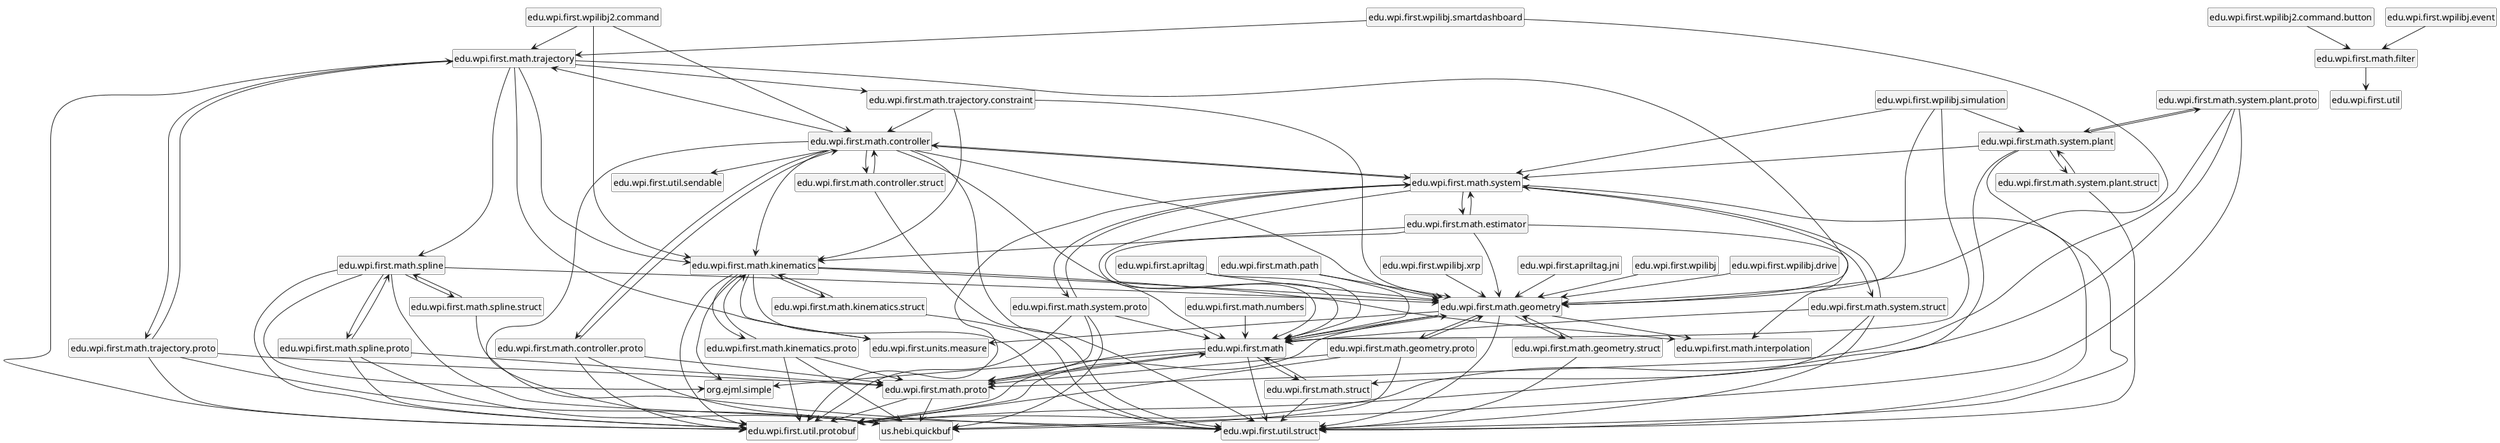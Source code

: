 @startuml
    !pragma layout smetana
    skinparam backgroundcolor transparent
    set namespaceSeparator none
    hide circle
    hide empty fields
    hide empty methods
    edu.wpi.first.apriltag --> edu.wpi.first.math.geometry
    edu.wpi.first.apriltag --> edu.wpi.first.math
    edu.wpi.first.apriltag.jni --> edu.wpi.first.math.geometry
    edu.wpi.first.wpilibj2.command --> edu.wpi.first.math.trajectory
    edu.wpi.first.wpilibj2.command --> edu.wpi.first.math.controller
    edu.wpi.first.wpilibj2.command --> edu.wpi.first.math.kinematics
    edu.wpi.first.wpilibj2.command.button --> edu.wpi.first.math.filter
    edu.wpi.first.wpilibj --> edu.wpi.first.math.geometry
    edu.wpi.first.wpilibj.event --> edu.wpi.first.math.filter
    edu.wpi.first.wpilibj.drive --> edu.wpi.first.math.geometry
    edu.wpi.first.wpilibj.simulation --> edu.wpi.first.math.system.plant
    edu.wpi.first.wpilibj.simulation --> edu.wpi.first.math.system
    edu.wpi.first.wpilibj.simulation --> edu.wpi.first.math
    edu.wpi.first.wpilibj.simulation --> edu.wpi.first.math.geometry
    edu.wpi.first.wpilibj.smartdashboard --> edu.wpi.first.math.geometry
    edu.wpi.first.wpilibj.smartdashboard --> edu.wpi.first.math.trajectory
    edu.wpi.first.math.filter --> edu.wpi.first.util
    edu.wpi.first.math --> edu.wpi.first.math.geometry
    edu.wpi.first.math --> edu.wpi.first.util.protobuf
    edu.wpi.first.math --> edu.wpi.first.util.struct
    edu.wpi.first.math --> org.ejml.simple
    edu.wpi.first.math --> edu.wpi.first.math.proto
    edu.wpi.first.math --> edu.wpi.first.math.struct
    edu.wpi.first.math.proto --> us.hebi.quickbuf
    edu.wpi.first.math.proto --> edu.wpi.first.util.protobuf
    edu.wpi.first.math.proto --> edu.wpi.first.math
    edu.wpi.first.math.spline --> org.ejml.simple
    edu.wpi.first.math.spline --> edu.wpi.first.math.geometry
    edu.wpi.first.math.spline --> edu.wpi.first.util.protobuf
    edu.wpi.first.math.spline --> edu.wpi.first.util.struct
    edu.wpi.first.math.spline --> edu.wpi.first.math.spline.proto
    edu.wpi.first.math.spline --> edu.wpi.first.math.spline.struct
    edu.wpi.first.math.spline.proto --> edu.wpi.first.util.protobuf
    edu.wpi.first.math.spline.proto --> us.hebi.quickbuf
    edu.wpi.first.math.spline.proto --> edu.wpi.first.math.proto
    edu.wpi.first.math.spline.proto --> edu.wpi.first.math.spline
    edu.wpi.first.math.spline.struct --> edu.wpi.first.util.struct
    edu.wpi.first.math.spline.struct --> edu.wpi.first.math.spline
    edu.wpi.first.math.system --> edu.wpi.first.math
    edu.wpi.first.math.system --> edu.wpi.first.util.protobuf
    edu.wpi.first.math.system --> edu.wpi.first.util.struct
    edu.wpi.first.math.system --> edu.wpi.first.math.system.proto
    edu.wpi.first.math.system --> edu.wpi.first.math.system.struct
    edu.wpi.first.math.system --> edu.wpi.first.math.controller
    edu.wpi.first.math.system --> edu.wpi.first.math.estimator
    edu.wpi.first.math.system.proto --> edu.wpi.first.util.protobuf
    edu.wpi.first.math.system.proto --> edu.wpi.first.math
    edu.wpi.first.math.system.proto --> us.hebi.quickbuf
    edu.wpi.first.math.system.proto --> edu.wpi.first.math.proto
    edu.wpi.first.math.system.proto --> edu.wpi.first.math.system
    edu.wpi.first.math.system.plant.proto --> edu.wpi.first.util.protobuf
    edu.wpi.first.math.system.plant.proto --> us.hebi.quickbuf
    edu.wpi.first.math.system.plant.proto --> edu.wpi.first.math.proto
    edu.wpi.first.math.system.plant.proto --> edu.wpi.first.math.system.plant
    edu.wpi.first.math.system.plant --> edu.wpi.first.util.protobuf
    edu.wpi.first.math.system.plant --> edu.wpi.first.util.struct
    edu.wpi.first.math.system.plant --> edu.wpi.first.math.system.plant.proto
    edu.wpi.first.math.system.plant --> edu.wpi.first.math.system.plant.struct
    edu.wpi.first.math.system.plant --> edu.wpi.first.math.system
    edu.wpi.first.math.system.plant.struct --> edu.wpi.first.util.struct
    edu.wpi.first.math.system.plant.struct --> edu.wpi.first.math.system.plant
    edu.wpi.first.math.system.struct --> edu.wpi.first.util.struct
    edu.wpi.first.math.system.struct --> edu.wpi.first.math.struct
    edu.wpi.first.math.system.struct --> edu.wpi.first.math
    edu.wpi.first.math.system.struct --> edu.wpi.first.math.system
    edu.wpi.first.math.path --> edu.wpi.first.math.geometry
    edu.wpi.first.math.path --> edu.wpi.first.math
    edu.wpi.first.math.trajectory.proto --> edu.wpi.first.util.protobuf
    edu.wpi.first.math.trajectory.proto --> us.hebi.quickbuf
    edu.wpi.first.math.trajectory.proto --> edu.wpi.first.math.proto
    edu.wpi.first.math.trajectory.proto --> edu.wpi.first.math.trajectory
    edu.wpi.first.math.trajectory --> edu.wpi.first.math.geometry
    edu.wpi.first.math.trajectory --> edu.wpi.first.math.spline
    edu.wpi.first.math.trajectory --> edu.wpi.first.util.protobuf
    edu.wpi.first.math.trajectory --> edu.wpi.first.math.trajectory.proto
    edu.wpi.first.math.trajectory --> edu.wpi.first.units.measure
    edu.wpi.first.math.trajectory --> edu.wpi.first.math.trajectory.constraint
    edu.wpi.first.math.trajectory --> edu.wpi.first.math.kinematics
    edu.wpi.first.math.trajectory.constraint --> edu.wpi.first.math.geometry
    edu.wpi.first.math.trajectory.constraint --> edu.wpi.first.math.kinematics
    edu.wpi.first.math.trajectory.constraint --> edu.wpi.first.math.controller
    edu.wpi.first.math.kinematics --> edu.wpi.first.util.protobuf
    edu.wpi.first.math.kinematics --> edu.wpi.first.util.struct
    edu.wpi.first.math.kinematics --> edu.wpi.first.math.kinematics.proto
    edu.wpi.first.math.kinematics --> edu.wpi.first.math.kinematics.struct
    edu.wpi.first.math.kinematics --> edu.wpi.first.units.measure
    edu.wpi.first.math.kinematics --> edu.wpi.first.math.geometry
    edu.wpi.first.math.kinematics --> edu.wpi.first.math.interpolation
    edu.wpi.first.math.kinematics --> org.ejml.simple
    edu.wpi.first.math.kinematics.proto --> edu.wpi.first.util.protobuf
    edu.wpi.first.math.kinematics.proto --> us.hebi.quickbuf
    edu.wpi.first.math.kinematics.proto --> edu.wpi.first.math.proto
    edu.wpi.first.math.kinematics.proto --> edu.wpi.first.math.kinematics
    edu.wpi.first.math.kinematics.struct --> edu.wpi.first.util.struct
    edu.wpi.first.math.kinematics.struct --> edu.wpi.first.math.kinematics
    edu.wpi.first.math.struct --> edu.wpi.first.util.struct
    edu.wpi.first.math.struct --> edu.wpi.first.math
    edu.wpi.first.math.controller.proto --> edu.wpi.first.util.protobuf
    edu.wpi.first.math.controller.proto --> us.hebi.quickbuf
    edu.wpi.first.math.controller.proto --> edu.wpi.first.math.proto
    edu.wpi.first.math.controller.proto --> edu.wpi.first.math.controller
    edu.wpi.first.math.controller --> edu.wpi.first.math
    edu.wpi.first.math.controller --> edu.wpi.first.math.system
    edu.wpi.first.math.controller --> edu.wpi.first.math.geometry
    edu.wpi.first.math.controller --> edu.wpi.first.math.trajectory
    edu.wpi.first.math.controller --> edu.wpi.first.util.protobuf
    edu.wpi.first.math.controller --> edu.wpi.first.util.struct
    edu.wpi.first.math.controller --> edu.wpi.first.math.controller.struct
    edu.wpi.first.math.controller --> edu.wpi.first.math.controller.proto
    edu.wpi.first.math.controller --> edu.wpi.first.math.kinematics
    edu.wpi.first.math.controller --> edu.wpi.first.util.sendable
    edu.wpi.first.math.controller.struct --> edu.wpi.first.util.struct
    edu.wpi.first.math.controller.struct --> edu.wpi.first.math.controller
    edu.wpi.first.math.estimator --> edu.wpi.first.math
    edu.wpi.first.math.estimator --> edu.wpi.first.math.kinematics
    edu.wpi.first.math.estimator --> edu.wpi.first.math.geometry
    edu.wpi.first.math.estimator --> edu.wpi.first.math.interpolation
    edu.wpi.first.math.estimator --> edu.wpi.first.math.system
    edu.wpi.first.math.geometry --> edu.wpi.first.util.protobuf
    edu.wpi.first.math.geometry --> edu.wpi.first.util.struct
    edu.wpi.first.math.geometry --> edu.wpi.first.units.measure
    edu.wpi.first.math.geometry --> edu.wpi.first.math
    edu.wpi.first.math.geometry --> edu.wpi.first.math.geometry.proto
    edu.wpi.first.math.geometry --> edu.wpi.first.math.geometry.struct
    edu.wpi.first.math.geometry --> edu.wpi.first.math.interpolation
    edu.wpi.first.math.geometry.proto --> edu.wpi.first.util.protobuf
    edu.wpi.first.math.geometry.proto --> us.hebi.quickbuf
    edu.wpi.first.math.geometry.proto --> edu.wpi.first.math.proto
    edu.wpi.first.math.geometry.proto --> edu.wpi.first.math.geometry
    edu.wpi.first.math.geometry.struct --> edu.wpi.first.util.struct
    edu.wpi.first.math.geometry.struct --> edu.wpi.first.math.geometry
    edu.wpi.first.math.numbers --> edu.wpi.first.math
    edu.wpi.first.wpilibj.xrp --> edu.wpi.first.math.geometry
    class "edu.wpi.first.math.geometry" [[edu/wpi/first/math/geometry/package-summary.html]] {}
    class "edu.wpi.first.math" [[edu/wpi/first/math/package-summary.html]] {}
    class "edu.wpi.first.math.trajectory" [[edu/wpi/first/math/trajectory/package-summary.html]] {}
    class "edu.wpi.first.math.controller" [[edu/wpi/first/math/controller/package-summary.html]] {}
    class "edu.wpi.first.math.kinematics" [[edu/wpi/first/math/kinematics/package-summary.html]] {}
    class "edu.wpi.first.math.filter" [[edu/wpi/first/math/filter/package-summary.html]] {}
    class "edu.wpi.first.math.system.plant" [[edu/wpi/first/math/system/plant/package-summary.html]] {}
    class "edu.wpi.first.math.system" [[edu/wpi/first/math/system/package-summary.html]] {}
    class "edu.wpi.first.math.proto" [[edu/wpi/first/math/proto/package-summary.html]] {}
    class "edu.wpi.first.math.struct" [[edu/wpi/first/math/struct/package-summary.html]] {}
    class "edu.wpi.first.math.spline" [[edu/wpi/first/math/spline/package-summary.html]] {}
    class "edu.wpi.first.math.spline.proto" [[edu/wpi/first/math/spline/proto/package-summary.html]] {}
    class "edu.wpi.first.math.spline.struct" [[edu/wpi/first/math/spline/struct/package-summary.html]] {}
    class "edu.wpi.first.math.system.proto" [[edu/wpi/first/math/system/proto/package-summary.html]] {}
    class "edu.wpi.first.math.system.struct" [[edu/wpi/first/math/system/struct/package-summary.html]] {}
    class "edu.wpi.first.math.estimator" [[edu/wpi/first/math/estimator/package-summary.html]] {}
    class "edu.wpi.first.math.system.plant.proto" [[edu/wpi/first/math/system/plant/proto/package-summary.html]] {}
    class "edu.wpi.first.math.system.plant.struct" [[edu/wpi/first/math/system/plant/struct/package-summary.html]] {}
    class "edu.wpi.first.math.path" [[edu/wpi/first/math/path/package-summary.html]] {}
    class "edu.wpi.first.math.trajectory.proto" [[edu/wpi/first/math/trajectory/proto/package-summary.html]] {}
    class "edu.wpi.first.math.trajectory.constraint" [[edu/wpi/first/math/trajectory/constraint/package-summary.html]] {}
    class "edu.wpi.first.math.kinematics.proto" [[edu/wpi/first/math/kinematics/proto/package-summary.html]] {}
    class "edu.wpi.first.math.kinematics.struct" [[edu/wpi/first/math/kinematics/struct/package-summary.html]] {}
    class "edu.wpi.first.math.interpolation" [[edu/wpi/first/math/interpolation/package-summary.html]] {}
    class "edu.wpi.first.math.controller.proto" [[edu/wpi/first/math/controller/proto/package-summary.html]] {}
    class "edu.wpi.first.math.controller.struct" [[edu/wpi/first/math/controller/struct/package-summary.html]] {}
    class "edu.wpi.first.math.geometry.proto" [[edu/wpi/first/math/geometry/proto/package-summary.html]] {}
    class "edu.wpi.first.math.geometry.struct" [[edu/wpi/first/math/geometry/struct/package-summary.html]] {}
    class "edu.wpi.first.math.numbers" [[edu/wpi/first/math/numbers/package-summary.html]] {}
@enduml
